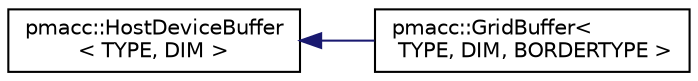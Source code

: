digraph "Graphical Class Hierarchy"
{
 // LATEX_PDF_SIZE
  edge [fontname="Helvetica",fontsize="10",labelfontname="Helvetica",labelfontsize="10"];
  node [fontname="Helvetica",fontsize="10",shape=record];
  rankdir="LR";
  Node0 [label="pmacc::HostDeviceBuffer\l\< TYPE, DIM \>",height=0.2,width=0.4,color="black", fillcolor="white", style="filled",URL="$classpmacc_1_1_host_device_buffer.html",tooltip=" "];
  Node0 -> Node1 [dir="back",color="midnightblue",fontsize="10",style="solid",fontname="Helvetica"];
  Node1 [label="pmacc::GridBuffer\<\l TYPE, DIM, BORDERTYPE \>",height=0.2,width=0.4,color="black", fillcolor="white", style="filled",URL="$classpmacc_1_1_grid_buffer.html",tooltip="GridBuffer represents a DIM-dimensional buffer which exists on the host as well as on the device."];
}

